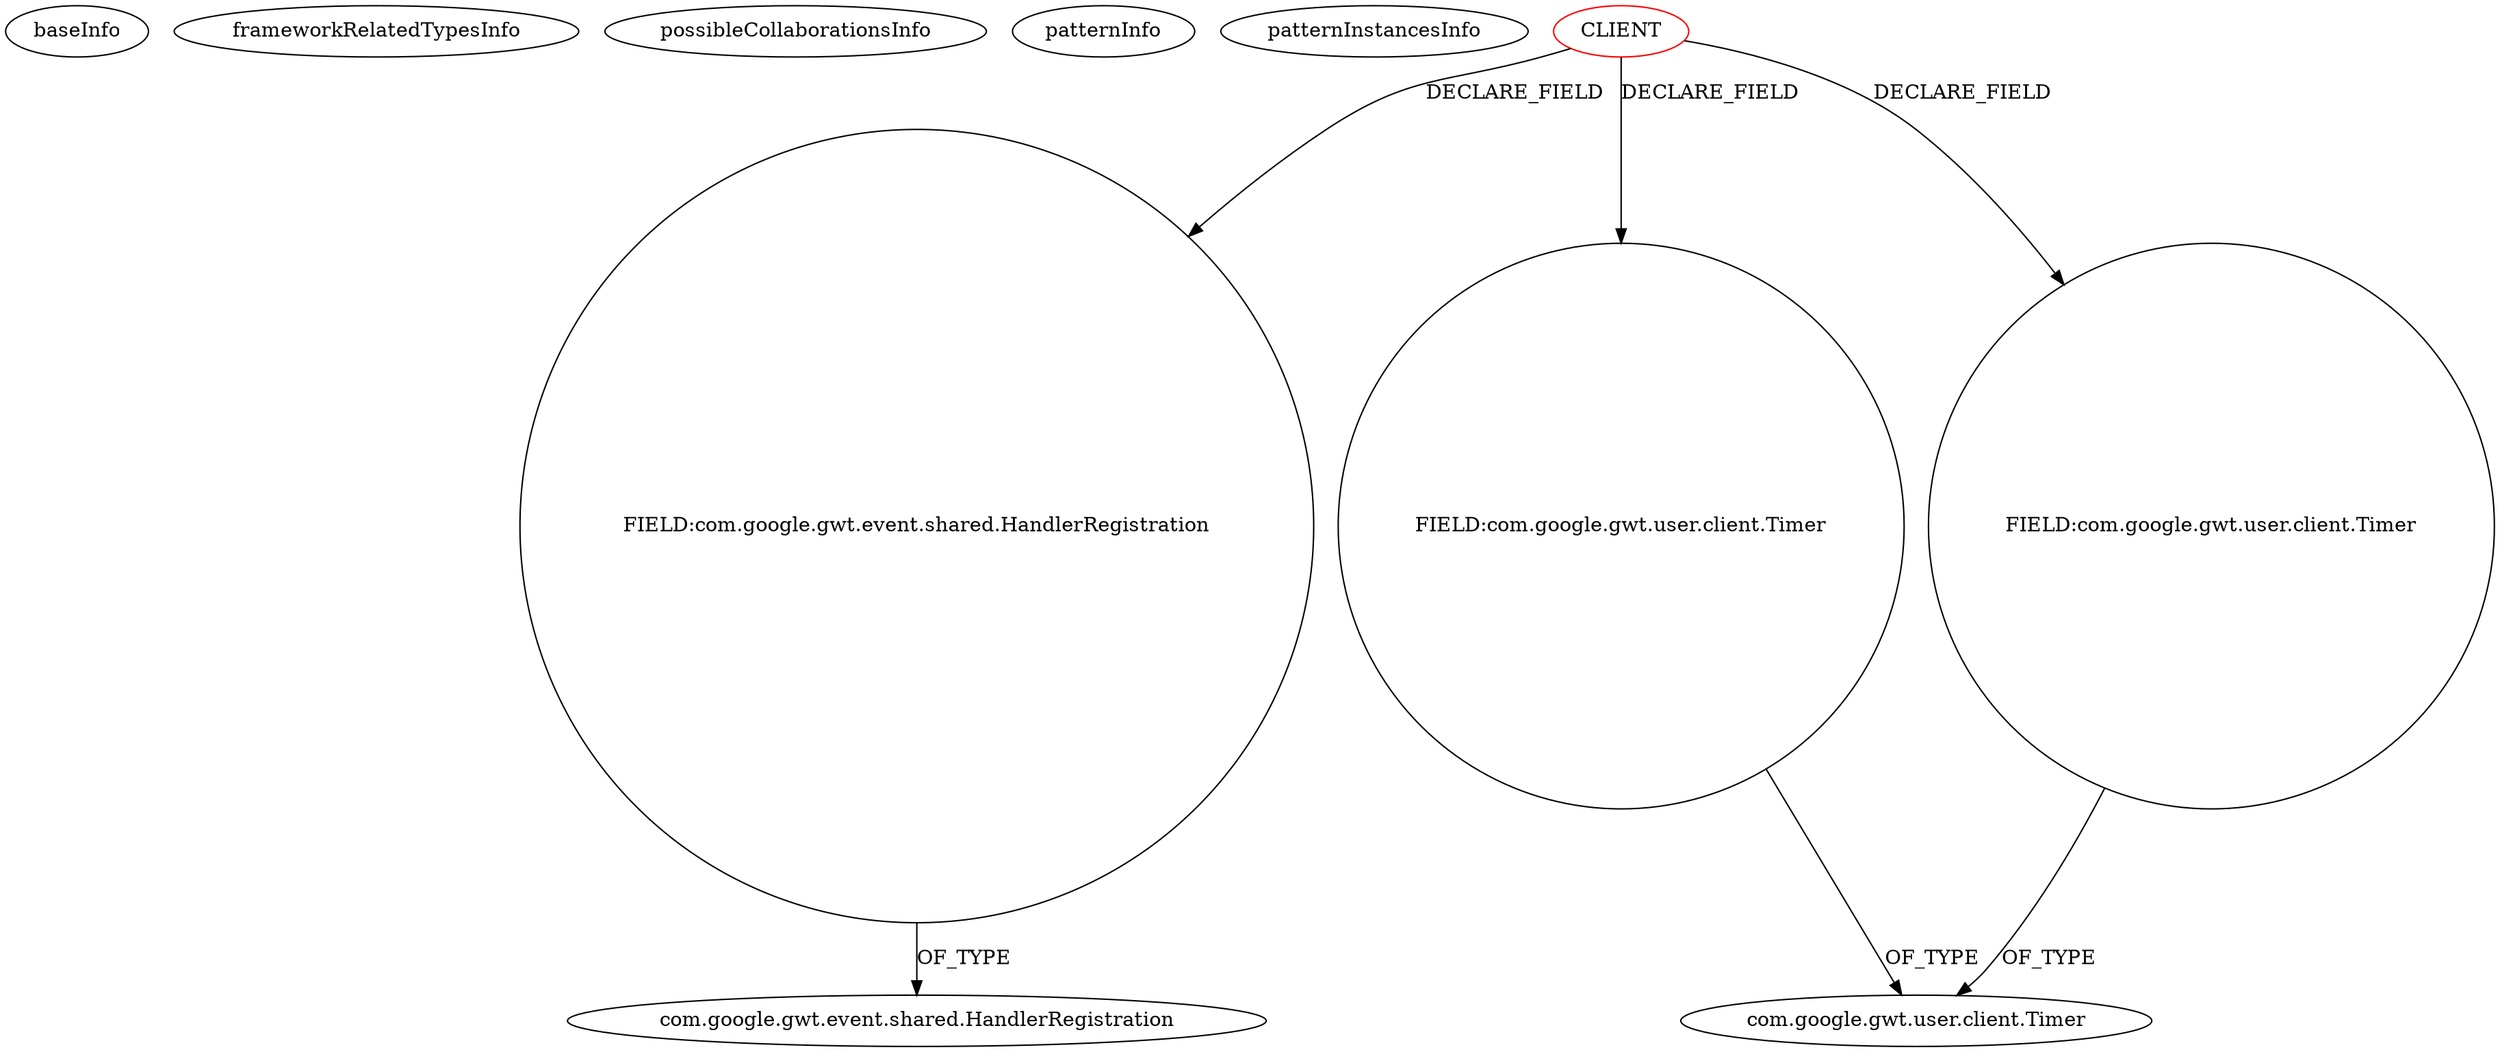 digraph {
baseInfo[graphId=917,category="pattern",isAnonymous=false,possibleRelation=false]
frameworkRelatedTypesInfo[]
possibleCollaborationsInfo[]
patternInfo[frequency=2.0,patternRootClient=0]
patternInstancesInfo[0="dapicard-gwt-surface~/dapicard-gwt-surface/gwt-surface-master/gwt-surface/src/main/java/com/axeiya/gwt/surface/client/ContentEditableSurface.java~ContentEditableSurface~1180",1="lambourg-WebGallery~/lambourg-WebGallery/WebGallery-master/client/src/com/lambourg/webgallery/client/pictureview/PictureView.java~PictureView~3541"]
41[label="FIELD:com.google.gwt.event.shared.HandlerRegistration",vertexType="FIELD_DECLARATION",isFrameworkType=false,shape=circle]
0[label="CLIENT",vertexType="ROOT_CLIENT_CLASS_DECLARATION",isFrameworkType=false,color=red]
13[label="FIELD:com.google.gwt.user.client.Timer",vertexType="FIELD_DECLARATION",isFrameworkType=false,shape=circle]
20[label="FIELD:com.google.gwt.user.client.Timer",vertexType="FIELD_DECLARATION",isFrameworkType=false,shape=circle]
14[label="com.google.gwt.user.client.Timer",vertexType="FRAMEWORK_CLASS_TYPE",isFrameworkType=false]
42[label="com.google.gwt.event.shared.HandlerRegistration",vertexType="FRAMEWORK_INTERFACE_TYPE",isFrameworkType=false]
0->13[label="DECLARE_FIELD"]
13->14[label="OF_TYPE"]
41->42[label="OF_TYPE"]
20->14[label="OF_TYPE"]
0->20[label="DECLARE_FIELD"]
0->41[label="DECLARE_FIELD"]
}
